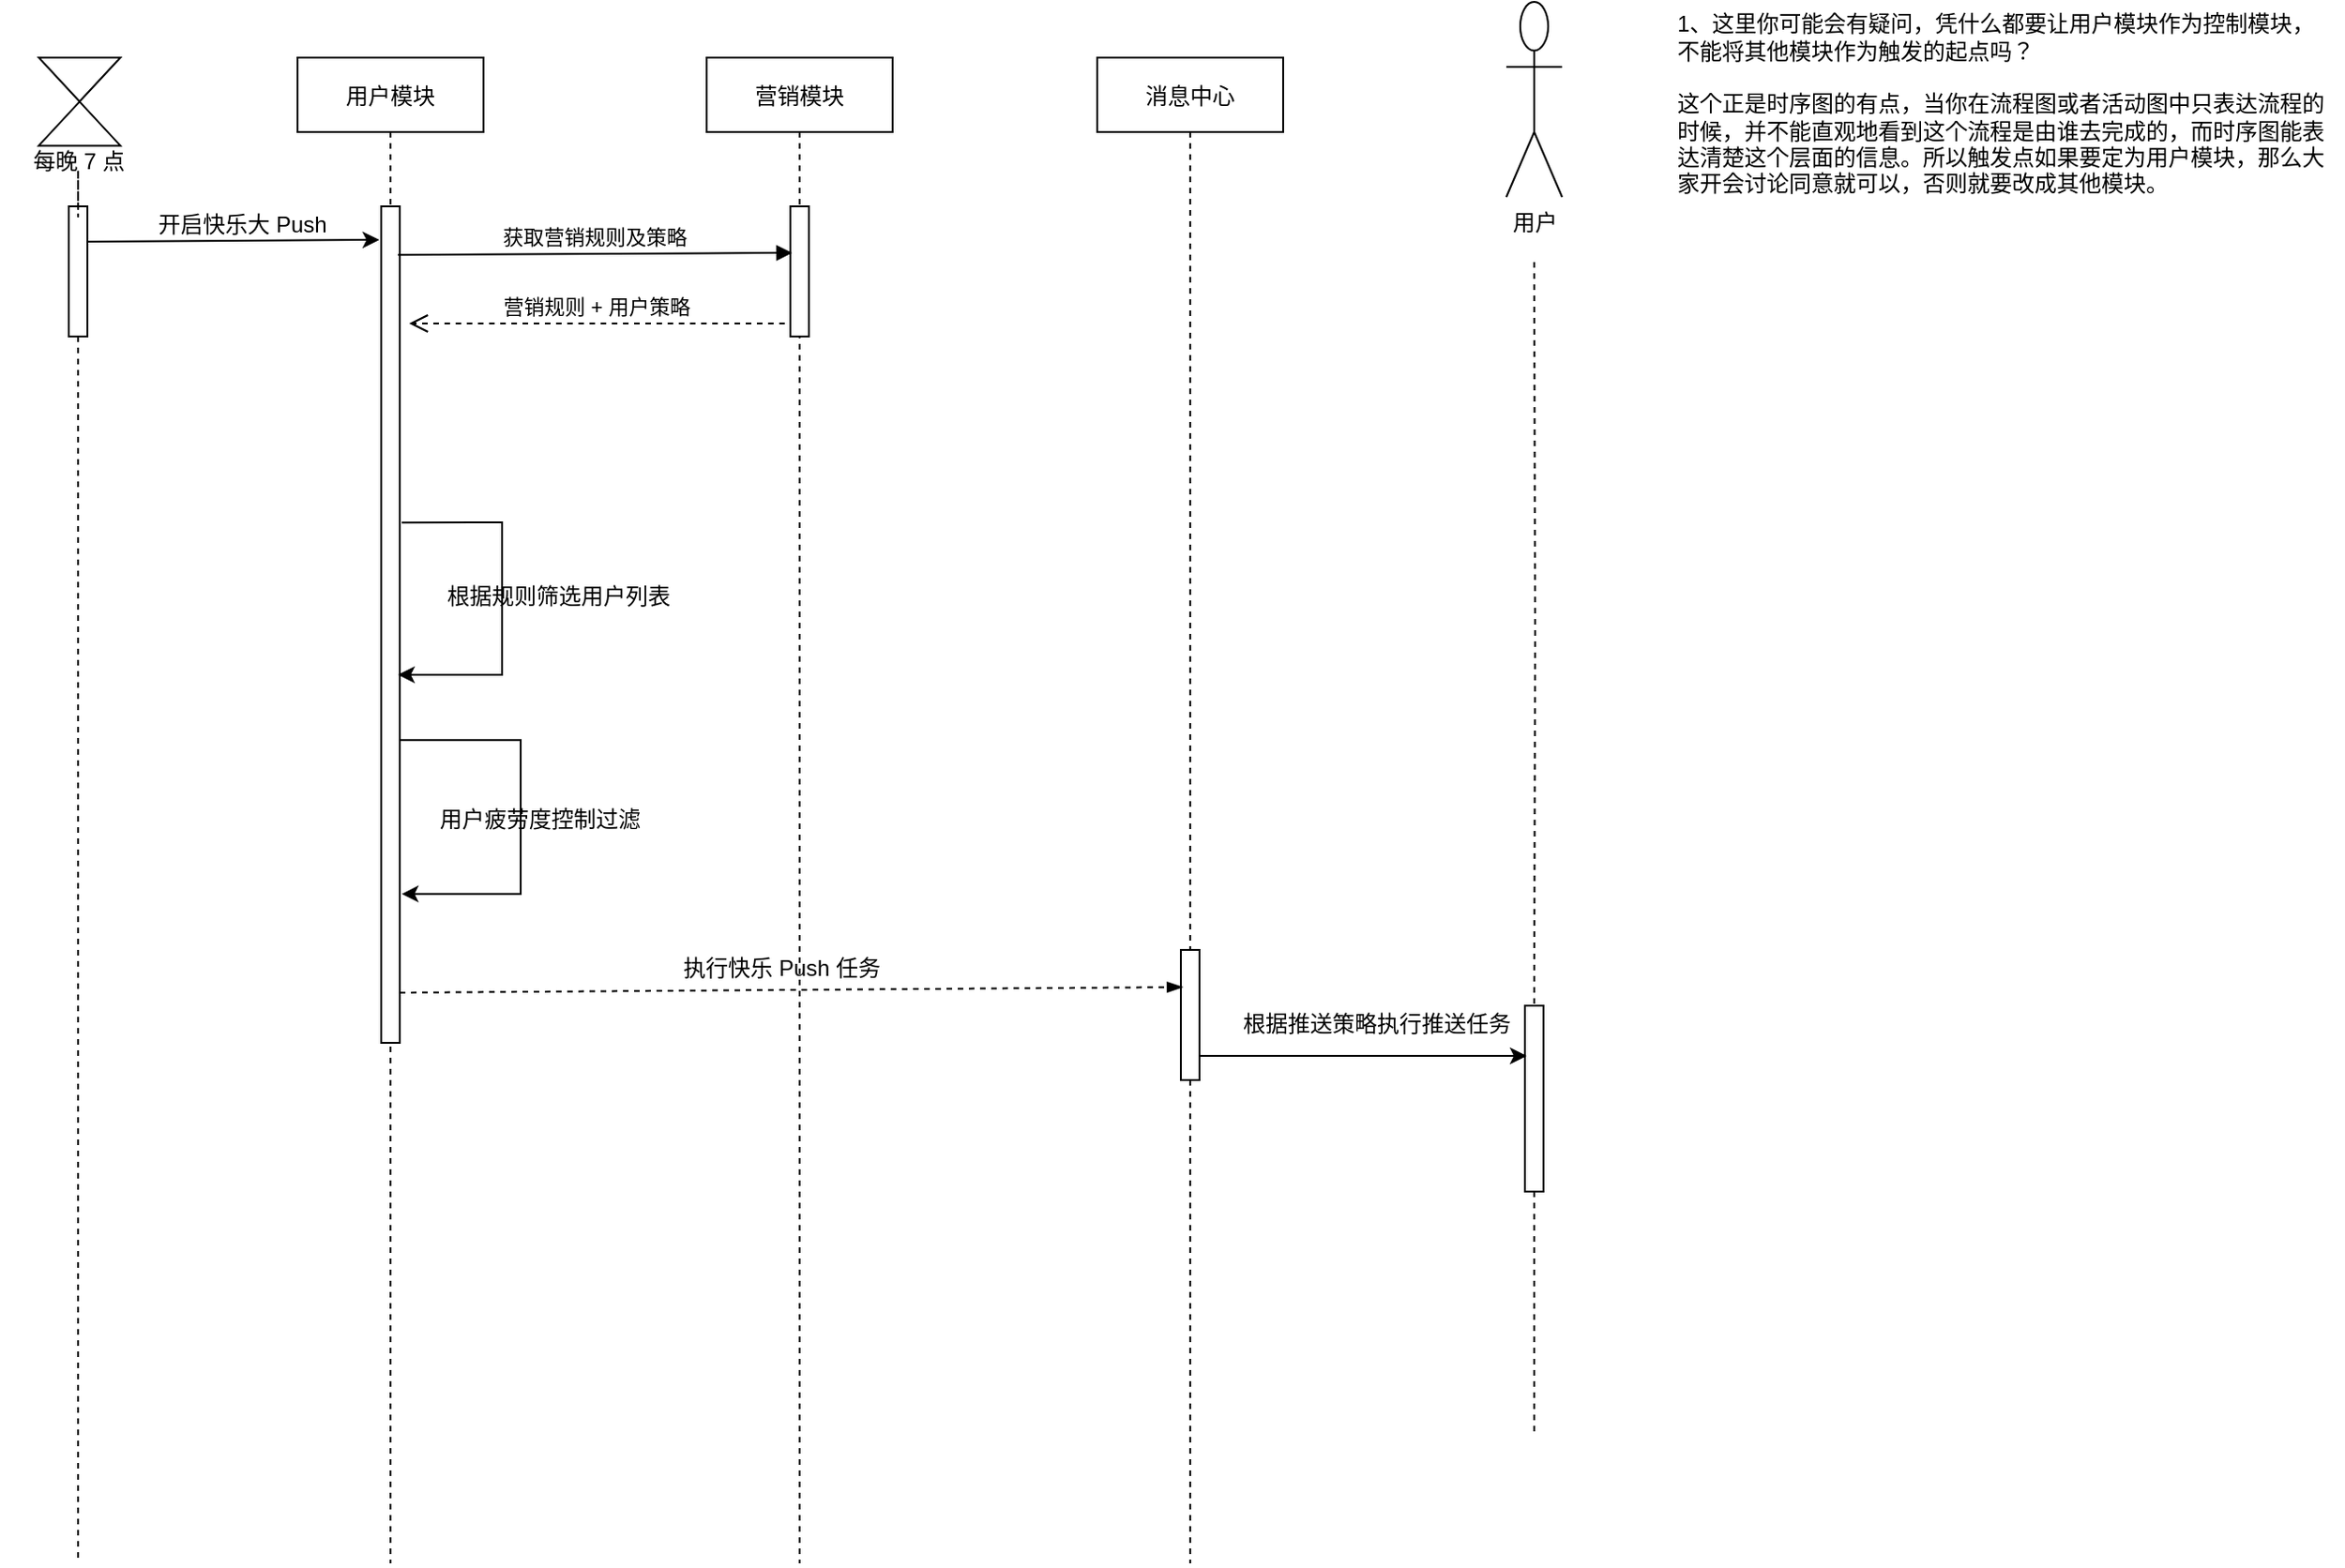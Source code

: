 <mxfile version="15.5.8" type="github">
  <diagram id="kgpKYQtTHZ0yAKxKKP6v" name="Page-1">
    <mxGraphModel dx="1164" dy="682" grid="1" gridSize="10" guides="1" tooltips="1" connect="1" arrows="1" fold="1" page="1" pageScale="1" pageWidth="850" pageHeight="1100" math="0" shadow="0">
      <root>
        <mxCell id="0" />
        <mxCell id="1" parent="0" />
        <mxCell id="3nuBFxr9cyL0pnOWT2aG-1" value="用户模块" style="shape=umlLifeline;perimeter=lifelinePerimeter;container=1;collapsible=0;recursiveResize=0;rounded=0;shadow=0;strokeWidth=1;" parent="1" vertex="1">
          <mxGeometry x="180" y="80" width="100" height="810" as="geometry" />
        </mxCell>
        <mxCell id="3nuBFxr9cyL0pnOWT2aG-2" value="" style="points=[];perimeter=orthogonalPerimeter;rounded=0;shadow=0;strokeWidth=1;" parent="3nuBFxr9cyL0pnOWT2aG-1" vertex="1">
          <mxGeometry x="45" y="80" width="10" height="450" as="geometry" />
        </mxCell>
        <mxCell id="H-buyMjWP8MUea_8feiy-16" value="" style="endArrow=classic;html=1;rounded=0;exitX=1;exitY=0.638;exitDx=0;exitDy=0;exitPerimeter=0;edgeStyle=elbowEdgeStyle;elbow=vertical;entryX=1.1;entryY=0.822;entryDx=0;entryDy=0;entryPerimeter=0;" edge="1" parent="3nuBFxr9cyL0pnOWT2aG-1" source="3nuBFxr9cyL0pnOWT2aG-2" target="3nuBFxr9cyL0pnOWT2aG-2">
          <mxGeometry width="50" height="50" relative="1" as="geometry">
            <mxPoint x="234" y="519.1" as="sourcePoint" />
            <mxPoint x="237" y="578.05" as="targetPoint" />
            <Array as="points">
              <mxPoint x="120" y="370" />
              <mxPoint x="120" y="420" />
              <mxPoint x="180" y="470" />
            </Array>
          </mxGeometry>
        </mxCell>
        <mxCell id="H-buyMjWP8MUea_8feiy-17" value="" style="endArrow=classic;html=1;rounded=0;elbow=vertical;exitX=1.1;exitY=0.378;exitDx=0;exitDy=0;exitPerimeter=0;entryX=0.9;entryY=0.56;entryDx=0;entryDy=0;entryPerimeter=0;" edge="1" parent="3nuBFxr9cyL0pnOWT2aG-1" source="3nuBFxr9cyL0pnOWT2aG-2" target="3nuBFxr9cyL0pnOWT2aG-2">
          <mxGeometry width="50" height="50" relative="1" as="geometry">
            <mxPoint x="280" y="300" as="sourcePoint" />
            <mxPoint x="330" y="250" as="targetPoint" />
            <Array as="points">
              <mxPoint x="110" y="250" />
              <mxPoint x="110" y="332" />
            </Array>
          </mxGeometry>
        </mxCell>
        <mxCell id="3nuBFxr9cyL0pnOWT2aG-5" value="营销模块" style="shape=umlLifeline;perimeter=lifelinePerimeter;container=1;collapsible=0;recursiveResize=0;rounded=0;shadow=0;strokeWidth=1;" parent="1" vertex="1">
          <mxGeometry x="400" y="80" width="100" height="810" as="geometry" />
        </mxCell>
        <mxCell id="3nuBFxr9cyL0pnOWT2aG-6" value="" style="points=[];perimeter=orthogonalPerimeter;rounded=0;shadow=0;strokeWidth=1;" parent="3nuBFxr9cyL0pnOWT2aG-5" vertex="1">
          <mxGeometry x="45" y="80" width="10" height="70" as="geometry" />
        </mxCell>
        <mxCell id="H-buyMjWP8MUea_8feiy-22" value="执行快乐 Push 任务" style="text;html=1;align=center;verticalAlign=middle;resizable=0;points=[];autosize=1;strokeColor=none;fillColor=none;" vertex="1" parent="3nuBFxr9cyL0pnOWT2aG-5">
          <mxGeometry x="-20" y="480" width="120" height="20" as="geometry" />
        </mxCell>
        <mxCell id="3nuBFxr9cyL0pnOWT2aG-7" value="营销规则 + 用户策略" style="verticalAlign=bottom;endArrow=open;dashed=1;endSize=8;exitX=-0.3;exitY=0.9;shadow=0;strokeWidth=1;exitDx=0;exitDy=0;exitPerimeter=0;" parent="1" source="3nuBFxr9cyL0pnOWT2aG-6" edge="1">
          <mxGeometry relative="1" as="geometry">
            <mxPoint x="240" y="223" as="targetPoint" />
          </mxGeometry>
        </mxCell>
        <mxCell id="3nuBFxr9cyL0pnOWT2aG-8" value="获取营销规则及策略" style="verticalAlign=bottom;endArrow=block;shadow=0;strokeWidth=1;exitX=0.9;exitY=0.058;exitDx=0;exitDy=0;exitPerimeter=0;entryX=0.1;entryY=0.357;entryDx=0;entryDy=0;entryPerimeter=0;" parent="1" source="3nuBFxr9cyL0pnOWT2aG-2" target="3nuBFxr9cyL0pnOWT2aG-6" edge="1">
          <mxGeometry relative="1" as="geometry">
            <mxPoint x="240" y="172" as="sourcePoint" />
            <mxPoint x="440" y="186" as="targetPoint" />
          </mxGeometry>
        </mxCell>
        <mxCell id="zzKj_0TSJDphC-oFK3b8-1" value="" style="group" parent="1" vertex="1" connectable="0">
          <mxGeometry x="830" y="50" width="30" height="770" as="geometry" />
        </mxCell>
        <mxCell id="zzKj_0TSJDphC-oFK3b8-2" style="edgeStyle=orthogonalEdgeStyle;rounded=0;orthogonalLoop=1;jettySize=auto;html=1;endArrow=none;endFill=0;dashed=1;startArrow=none;" parent="zzKj_0TSJDphC-oFK3b8-1" source="zzKj_0TSJDphC-oFK3b8-4" edge="1">
          <mxGeometry relative="1" as="geometry">
            <mxPoint x="15" y="770" as="targetPoint" />
          </mxGeometry>
        </mxCell>
        <mxCell id="zzKj_0TSJDphC-oFK3b8-8" value="" style="edgeStyle=orthogonalEdgeStyle;rounded=0;orthogonalLoop=1;jettySize=auto;html=1;dashed=1;endArrow=none;endFill=0;" parent="zzKj_0TSJDphC-oFK3b8-1" target="zzKj_0TSJDphC-oFK3b8-4" edge="1">
          <mxGeometry relative="1" as="geometry">
            <mxPoint x="15" y="140" as="sourcePoint" />
          </mxGeometry>
        </mxCell>
        <mxCell id="zzKj_0TSJDphC-oFK3b8-3" value="用户&lt;br&gt;" style="shape=umlActor;verticalLabelPosition=bottom;verticalAlign=top;html=1;" parent="zzKj_0TSJDphC-oFK3b8-1" vertex="1">
          <mxGeometry width="30" height="105" as="geometry" />
        </mxCell>
        <mxCell id="zzKj_0TSJDphC-oFK3b8-4" value="" style="html=1;points=[];perimeter=orthogonalPerimeter;" parent="zzKj_0TSJDphC-oFK3b8-1" vertex="1">
          <mxGeometry x="10" y="540" width="10" height="100" as="geometry" />
        </mxCell>
        <mxCell id="zzKj_0TSJDphC-oFK3b8-9" value="消息中心" style="shape=umlLifeline;perimeter=lifelinePerimeter;container=1;collapsible=0;recursiveResize=0;rounded=0;shadow=0;strokeWidth=1;" parent="1" vertex="1">
          <mxGeometry x="610" y="80" width="100" height="810" as="geometry" />
        </mxCell>
        <mxCell id="H-buyMjWP8MUea_8feiy-1" value="" style="group" vertex="1" connectable="0" parent="1">
          <mxGeometry x="20" y="80" width="83" height="65.927" as="geometry" />
        </mxCell>
        <mxCell id="H-buyMjWP8MUea_8feiy-2" value="每晚 7 点" style="text;html=1;align=center;verticalAlign=middle;resizable=0;points=[];autosize=1;strokeColor=none;fillColor=none;container=0;" vertex="1" parent="H-buyMjWP8MUea_8feiy-1">
          <mxGeometry x="12" y="45.927" width="60" height="20" as="geometry" />
        </mxCell>
        <mxCell id="H-buyMjWP8MUea_8feiy-3" value="" style="triangle;whiteSpace=wrap;html=1;rotation=90;container=0;" vertex="1" parent="H-buyMjWP8MUea_8feiy-1">
          <mxGeometry x="30.986" y="-10.121" width="23.617" height="43.858" as="geometry" />
        </mxCell>
        <mxCell id="H-buyMjWP8MUea_8feiy-4" value="" style="triangle;whiteSpace=wrap;html=1;rotation=-90;container=0;" vertex="1" parent="H-buyMjWP8MUea_8feiy-1">
          <mxGeometry x="30.986" y="13.577" width="23.617" height="43.858" as="geometry" />
        </mxCell>
        <mxCell id="H-buyMjWP8MUea_8feiy-7" style="edgeStyle=orthogonalEdgeStyle;rounded=0;orthogonalLoop=1;jettySize=auto;html=1;dashed=1;endArrow=none;endFill=0;startArrow=none;" edge="1" parent="1" source="zzKj_0TSJDphC-oFK3b8-10">
          <mxGeometry relative="1" as="geometry">
            <mxPoint x="62" y="890" as="targetPoint" />
          </mxGeometry>
        </mxCell>
        <mxCell id="zzKj_0TSJDphC-oFK3b8-10" value="" style="points=[];perimeter=orthogonalPerimeter;rounded=0;shadow=0;strokeWidth=1;" parent="1" vertex="1">
          <mxGeometry x="57" y="160" width="10" height="70" as="geometry" />
        </mxCell>
        <mxCell id="H-buyMjWP8MUea_8feiy-8" value="" style="edgeStyle=orthogonalEdgeStyle;rounded=0;orthogonalLoop=1;jettySize=auto;html=1;dashed=1;endArrow=none;endFill=0;" edge="1" parent="1" source="H-buyMjWP8MUea_8feiy-2" target="zzKj_0TSJDphC-oFK3b8-10">
          <mxGeometry relative="1" as="geometry">
            <mxPoint x="62" y="630" as="targetPoint" />
            <mxPoint x="62" y="145.927" as="sourcePoint" />
          </mxGeometry>
        </mxCell>
        <mxCell id="H-buyMjWP8MUea_8feiy-9" value="" style="endArrow=classic;html=1;rounded=0;exitX=1;exitY=0.271;exitDx=0;exitDy=0;exitPerimeter=0;entryX=-0.1;entryY=0.04;entryDx=0;entryDy=0;entryPerimeter=0;" edge="1" parent="1" source="zzKj_0TSJDphC-oFK3b8-10" target="3nuBFxr9cyL0pnOWT2aG-2">
          <mxGeometry width="50" height="50" relative="1" as="geometry">
            <mxPoint x="460" y="380" as="sourcePoint" />
            <mxPoint x="220" y="179" as="targetPoint" />
          </mxGeometry>
        </mxCell>
        <mxCell id="H-buyMjWP8MUea_8feiy-10" value="开启快乐大 Push" style="text;html=1;align=center;verticalAlign=middle;resizable=0;points=[];autosize=1;strokeColor=none;fillColor=none;" vertex="1" parent="1">
          <mxGeometry x="95" y="160" width="110" height="20" as="geometry" />
        </mxCell>
        <mxCell id="H-buyMjWP8MUea_8feiy-13" value="根据规则筛选用户列表" style="text;html=1;align=center;verticalAlign=middle;resizable=0;points=[];autosize=1;strokeColor=none;fillColor=none;" vertex="1" parent="1">
          <mxGeometry x="250" y="360" width="140" height="20" as="geometry" />
        </mxCell>
        <mxCell id="H-buyMjWP8MUea_8feiy-19" value="用户疲劳度控制过滤" style="text;html=1;align=center;verticalAlign=middle;resizable=0;points=[];autosize=1;strokeColor=none;fillColor=none;" vertex="1" parent="1">
          <mxGeometry x="250" y="480" width="120" height="20" as="geometry" />
        </mxCell>
        <mxCell id="H-buyMjWP8MUea_8feiy-11" value="" style="points=[];perimeter=orthogonalPerimeter;rounded=0;shadow=0;strokeWidth=1;" vertex="1" parent="1">
          <mxGeometry x="655" y="560" width="10" height="70" as="geometry" />
        </mxCell>
        <mxCell id="H-buyMjWP8MUea_8feiy-21" value="" style="endArrow=blockThin;html=1;rounded=0;elbow=vertical;exitX=1;exitY=0.94;exitDx=0;exitDy=0;exitPerimeter=0;endFill=1;entryX=0.1;entryY=0.286;entryDx=0;entryDy=0;entryPerimeter=0;dashed=1;" edge="1" parent="1" source="3nuBFxr9cyL0pnOWT2aG-2" target="H-buyMjWP8MUea_8feiy-11">
          <mxGeometry width="50" height="50" relative="1" as="geometry">
            <mxPoint x="235" y="583" as="sourcePoint" />
            <mxPoint x="650" y="583" as="targetPoint" />
          </mxGeometry>
        </mxCell>
        <mxCell id="H-buyMjWP8MUea_8feiy-23" value="" style="endArrow=classic;html=1;rounded=0;elbow=vertical;entryX=0.1;entryY=0.27;entryDx=0;entryDy=0;entryPerimeter=0;" edge="1" parent="1" source="H-buyMjWP8MUea_8feiy-11" target="zzKj_0TSJDphC-oFK3b8-4">
          <mxGeometry width="50" height="50" relative="1" as="geometry">
            <mxPoint x="460" y="670" as="sourcePoint" />
            <mxPoint x="810" y="620" as="targetPoint" />
          </mxGeometry>
        </mxCell>
        <mxCell id="H-buyMjWP8MUea_8feiy-24" value="根据推送策略执行推送任务" style="text;html=1;align=center;verticalAlign=middle;resizable=0;points=[];autosize=1;strokeColor=none;fillColor=none;" vertex="1" parent="1">
          <mxGeometry x="680" y="590" width="160" height="20" as="geometry" />
        </mxCell>
        <mxCell id="H-buyMjWP8MUea_8feiy-25" value="1、这里你可能会有疑问，凭什么都要让用户模块作为控制模块，&lt;br&gt;不能将其他模块作为触发的起点吗？&lt;br&gt;&lt;br&gt;这个正是时序图的有点，当你在流程图或者活动图中只表达流程的&lt;br&gt;时候，并不能直观地看到这个流程是由谁去完成的，而时序图能表&lt;br&gt;达清楚这个层面的信息。所以触发点如果要定为用户模块，那么大&lt;br&gt;家开会讨论同意就可以，否则就要改成其他模块。" style="text;html=1;align=left;verticalAlign=middle;resizable=0;points=[];autosize=1;strokeColor=none;fillColor=none;" vertex="1" parent="1">
          <mxGeometry x="920" y="55" width="360" height="100" as="geometry" />
        </mxCell>
      </root>
    </mxGraphModel>
  </diagram>
</mxfile>

